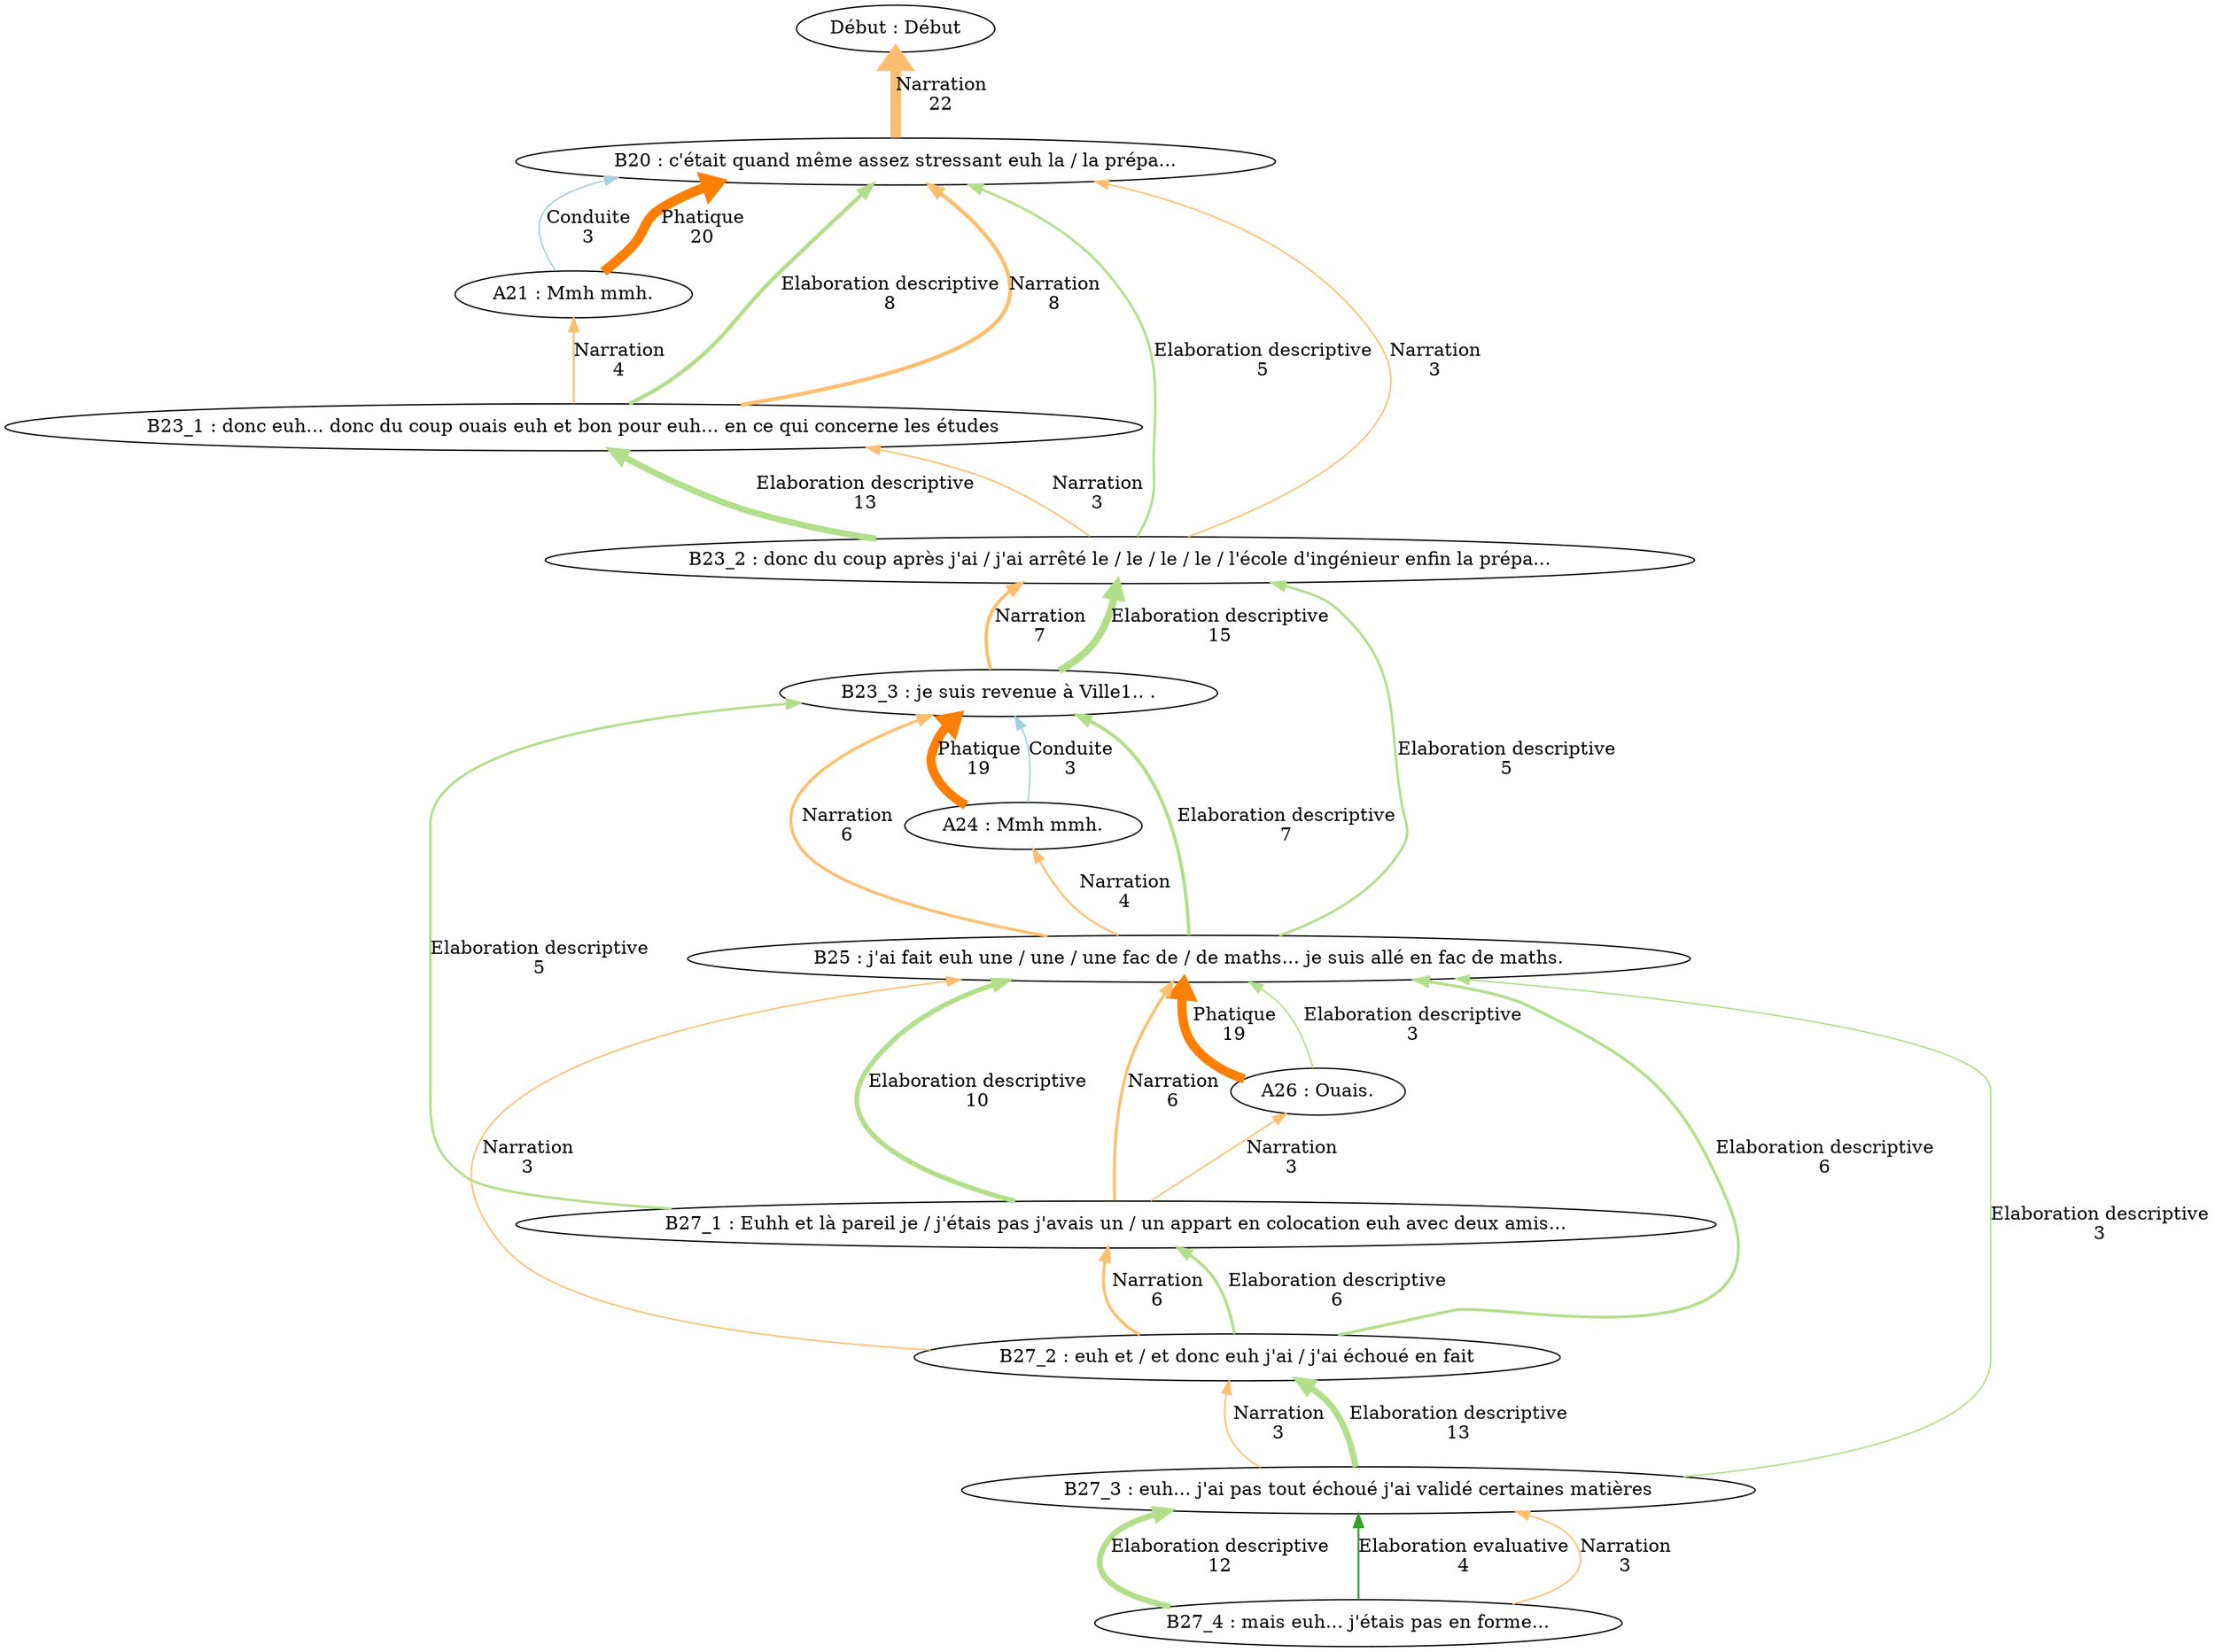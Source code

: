 digraph totalNord {
	"Début" [label="Début : Début"]
	B20 [label="B20 : c'était quand même assez stressant euh la / la prépa..."]
	A21 [label="A21 : Mmh mmh."]
	B23_1 [label="B23_1 : donc euh... donc du coup ouais euh et bon pour euh... en ce qui concerne les études"]
	B23_2 [label="B23_2 : donc du coup après j'ai / j'ai arrêté le / le / le / le / l'école d'ingénieur enfin la prépa..."]
	B23_3 [label="B23_3 : je suis revenue à Ville1.. ."]
	A24 [label="A24 : Mmh mmh."]
	B25 [label="B25 : j'ai fait euh une / une / une fac de / de maths... je suis allé en fac de maths."]
	A26 [label="A26 : Ouais."]
	B27_1 [label="B27_1 : Euhh et là pareil je / j'étais pas j'avais un / un appart en colocation euh avec deux amis..."]
	B27_2 [label="B27_2 : euh et / et donc euh j'ai / j'ai échoué en fait"]
	B27_3 [label="B27_3 : euh... j'ai pas tout échoué j'ai validé certaines matières"]
	B27_4 [label="B27_4 : mais euh... j'étais pas en forme..."]
	B20 -> A21 [label="Conduite
3" color=1 colorscheme=paired11 dir=back penwidth=1.11111111111]
	B23_3 -> A24 [label="Conduite
3" color=1 colorscheme=paired11 dir=back penwidth=1.11111111111]
	B20 -> B23_1 [label="Elaboration descriptive
8" color=3 colorscheme=paired11 dir=back penwidth=2.96296296296]
	B20 -> B23_2 [label="Elaboration descriptive
5" color=3 colorscheme=paired11 dir=back penwidth=1.85185185185]
	B23_1 -> B23_2 [label="Elaboration descriptive
13" color=3 colorscheme=paired11 dir=back penwidth=4.81481481481]
	B23_2 -> B23_3 [label="Elaboration descriptive
15" color=3 colorscheme=paired11 dir=back penwidth=5.55555555556]
	B23_2 -> B25 [label="Elaboration descriptive
5" color=3 colorscheme=paired11 dir=back penwidth=1.85185185185]
	B23_3 -> B25 [label="Elaboration descriptive
7" color=3 colorscheme=paired11 dir=back penwidth=2.59259259259]
	B23_3 -> B27_1 [label="Elaboration descriptive
5" color=3 colorscheme=paired11 dir=back penwidth=1.85185185185]
	B25 -> A26 [label="Elaboration descriptive
3" color=3 colorscheme=paired11 dir=back penwidth=1.11111111111]
	B25 -> B27_1 [label="Elaboration descriptive
10" color=3 colorscheme=paired11 dir=back penwidth=3.7037037037]
	B25 -> B27_2 [label="Elaboration descriptive
6" color=3 colorscheme=paired11 dir=back penwidth=2.22222222222]
	B25 -> B27_3 [label="Elaboration descriptive
3" color=3 colorscheme=paired11 dir=back penwidth=1.11111111111]
	B27_1 -> B27_2 [label="Elaboration descriptive
6" color=3 colorscheme=paired11 dir=back penwidth=2.22222222222]
	B27_2 -> B27_3 [label="Elaboration descriptive
13" color=3 colorscheme=paired11 dir=back penwidth=4.81481481481]
	B27_3 -> B27_4 [label="Elaboration descriptive
12" color=3 colorscheme=paired11 dir=back penwidth=4.44444444444]
	B27_3 -> B27_4 [label="Elaboration evaluative
4" color=4 colorscheme=paired11 dir=back penwidth=1.48148148148]
	"Début" -> B20 [label="Narration
22" color=7 colorscheme=paired11 dir=back penwidth=8.14814814815]
	B20 -> B23_1 [label="Narration
8" color=7 colorscheme=paired11 dir=back penwidth=2.96296296296]
	B20 -> B23_2 [label="Narration
3" color=7 colorscheme=paired11 dir=back penwidth=1.11111111111]
	A21 -> B23_1 [label="Narration
4" color=7 colorscheme=paired11 dir=back penwidth=1.48148148148]
	B23_1 -> B23_2 [label="Narration
3" color=7 colorscheme=paired11 dir=back penwidth=1.11111111111]
	B23_2 -> B23_3 [label="Narration
7" color=7 colorscheme=paired11 dir=back penwidth=2.59259259259]
	B23_3 -> B25 [label="Narration
6" color=7 colorscheme=paired11 dir=back penwidth=2.22222222222]
	A24 -> B25 [label="Narration
4" color=7 colorscheme=paired11 dir=back penwidth=1.48148148148]
	B25 -> B27_1 [label="Narration
6" color=7 colorscheme=paired11 dir=back penwidth=2.22222222222]
	B25 -> B27_2 [label="Narration
3" color=7 colorscheme=paired11 dir=back penwidth=1.11111111111]
	A26 -> B27_1 [label="Narration
3" color=7 colorscheme=paired11 dir=back penwidth=1.11111111111]
	B27_1 -> B27_2 [label="Narration
6" color=7 colorscheme=paired11 dir=back penwidth=2.22222222222]
	B27_2 -> B27_3 [label="Narration
3" color=7 colorscheme=paired11 dir=back penwidth=1.11111111111]
	B27_3 -> B27_4 [label="Narration
3" color=7 colorscheme=paired11 dir=back penwidth=1.11111111111]
	B20 -> A21 [label="Phatique
20" color=8 colorscheme=paired11 dir=back penwidth=7.40740740741]
	B23_3 -> A24 [label="Phatique
19" color=8 colorscheme=paired11 dir=back penwidth=7.03703703704]
	B25 -> A26 [label="Phatique
19" color=8 colorscheme=paired11 dir=back penwidth=7.03703703704]
}
